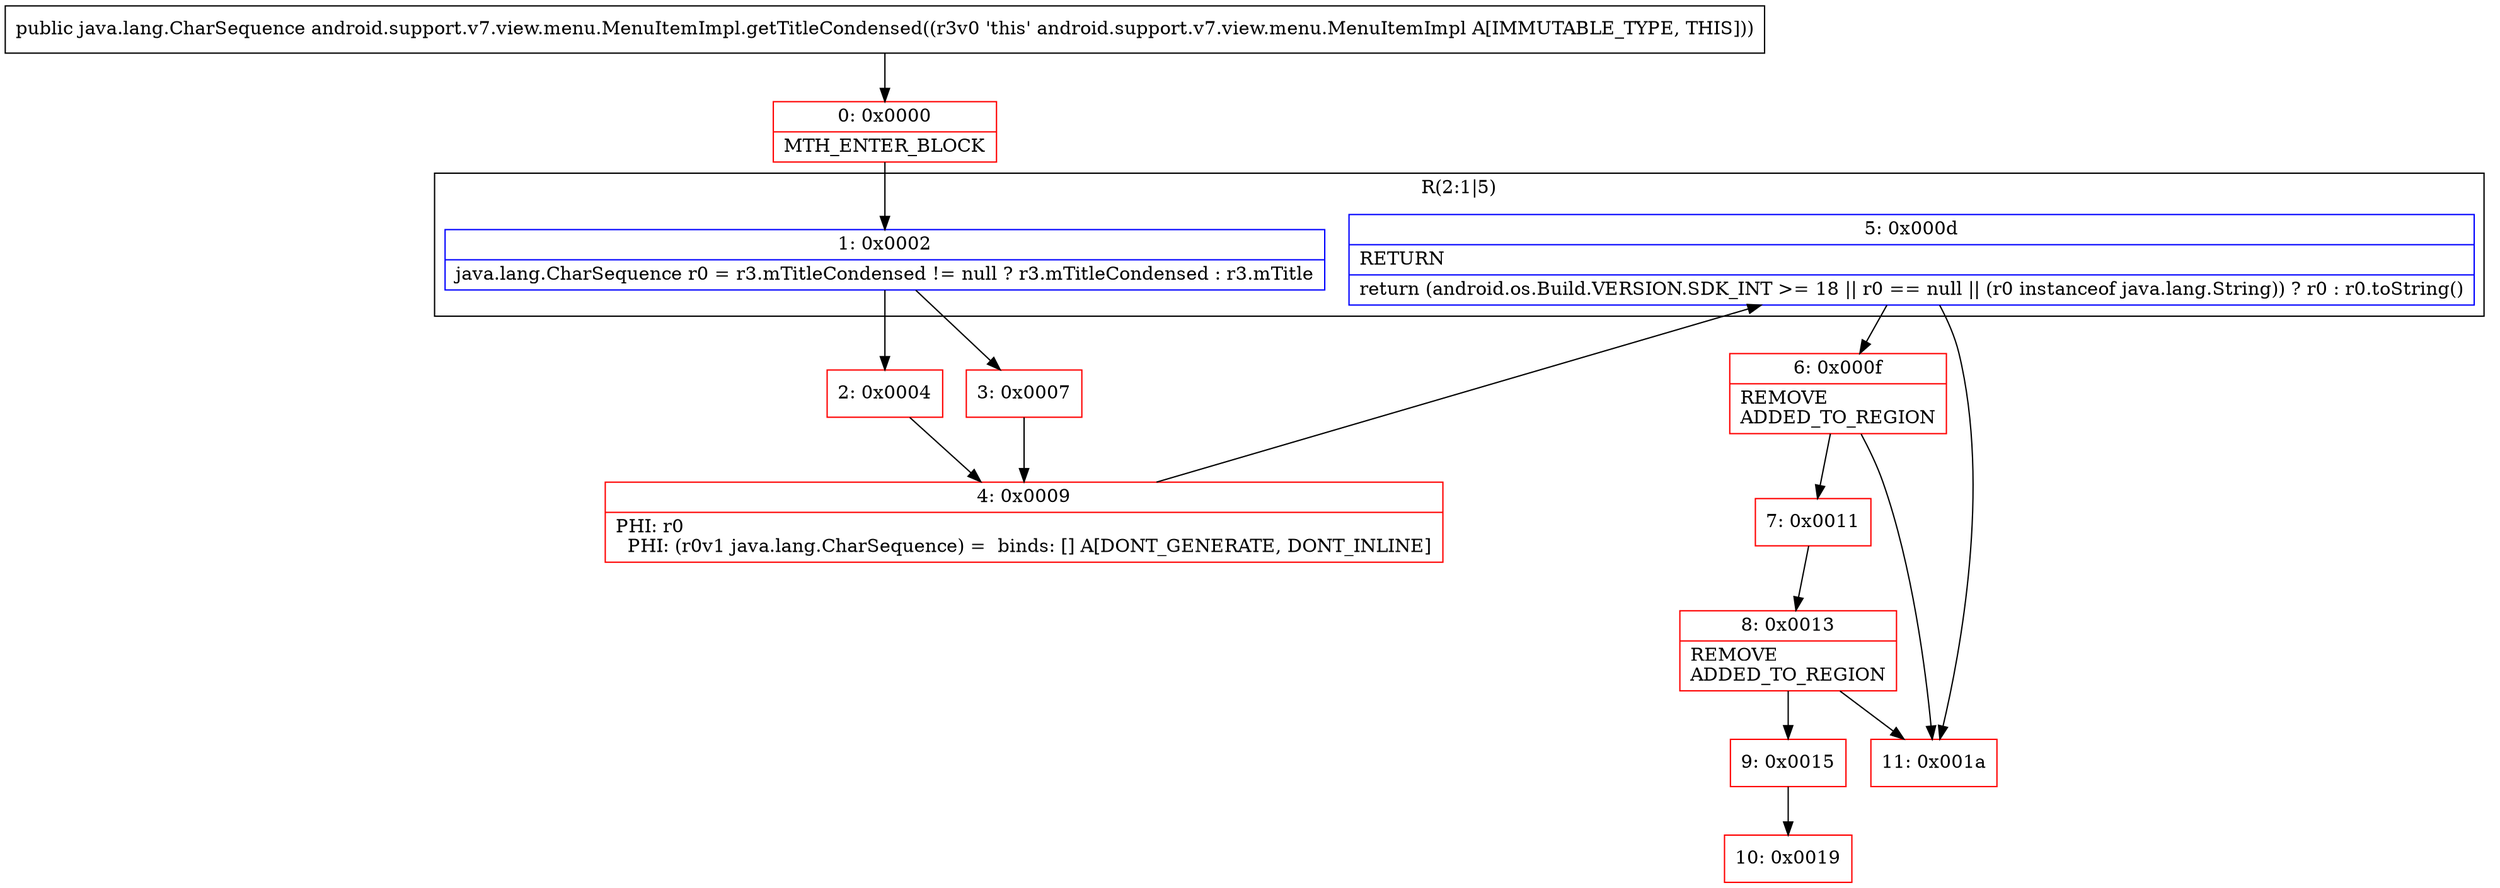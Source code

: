 digraph "CFG forandroid.support.v7.view.menu.MenuItemImpl.getTitleCondensed()Ljava\/lang\/CharSequence;" {
subgraph cluster_Region_667598298 {
label = "R(2:1|5)";
node [shape=record,color=blue];
Node_1 [shape=record,label="{1\:\ 0x0002|java.lang.CharSequence r0 = r3.mTitleCondensed != null ? r3.mTitleCondensed : r3.mTitle\l}"];
Node_5 [shape=record,label="{5\:\ 0x000d|RETURN\l|return (android.os.Build.VERSION.SDK_INT \>= 18 \|\| r0 == null \|\| (r0 instanceof java.lang.String)) ? r0 : r0.toString()\l}"];
}
Node_0 [shape=record,color=red,label="{0\:\ 0x0000|MTH_ENTER_BLOCK\l}"];
Node_2 [shape=record,color=red,label="{2\:\ 0x0004}"];
Node_3 [shape=record,color=red,label="{3\:\ 0x0007}"];
Node_4 [shape=record,color=red,label="{4\:\ 0x0009|PHI: r0 \l  PHI: (r0v1 java.lang.CharSequence) =  binds: [] A[DONT_GENERATE, DONT_INLINE]\l}"];
Node_6 [shape=record,color=red,label="{6\:\ 0x000f|REMOVE\lADDED_TO_REGION\l}"];
Node_7 [shape=record,color=red,label="{7\:\ 0x0011}"];
Node_8 [shape=record,color=red,label="{8\:\ 0x0013|REMOVE\lADDED_TO_REGION\l}"];
Node_9 [shape=record,color=red,label="{9\:\ 0x0015}"];
Node_10 [shape=record,color=red,label="{10\:\ 0x0019}"];
Node_11 [shape=record,color=red,label="{11\:\ 0x001a}"];
MethodNode[shape=record,label="{public java.lang.CharSequence android.support.v7.view.menu.MenuItemImpl.getTitleCondensed((r3v0 'this' android.support.v7.view.menu.MenuItemImpl A[IMMUTABLE_TYPE, THIS])) }"];
MethodNode -> Node_0;
Node_1 -> Node_2;
Node_1 -> Node_3;
Node_5 -> Node_6;
Node_5 -> Node_11;
Node_0 -> Node_1;
Node_2 -> Node_4;
Node_3 -> Node_4;
Node_4 -> Node_5;
Node_6 -> Node_7;
Node_6 -> Node_11;
Node_7 -> Node_8;
Node_8 -> Node_9;
Node_8 -> Node_11;
Node_9 -> Node_10;
}

